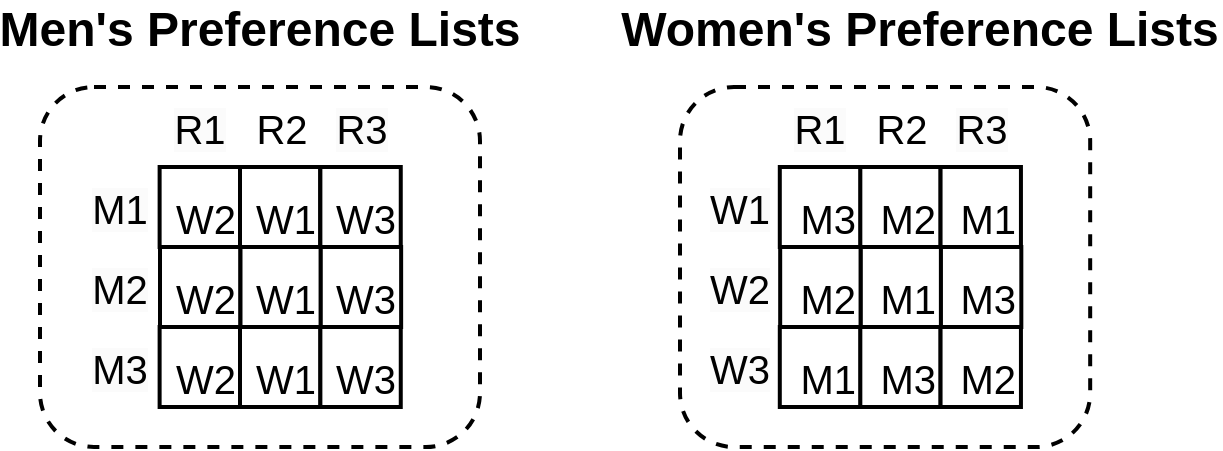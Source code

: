 <mxfile version="24.8.0">
  <diagram name="Page-1" id="_Xtgn8dksV_F6CjzObz-">
    <mxGraphModel dx="1006" dy="1134" grid="1" gridSize="10" guides="1" tooltips="1" connect="1" arrows="1" fold="1" page="1" pageScale="1" pageWidth="850" pageHeight="1100" math="0" shadow="0">
      <root>
        <mxCell id="0" />
        <mxCell id="1" parent="0" />
        <mxCell id="jQ7TI-WMtBUotOLAXc1w-1" value="" style="rounded=1;whiteSpace=wrap;html=1;strokeWidth=2;dashed=1;" vertex="1" parent="1">
          <mxGeometry x="360" y="178.5" width="220" height="180" as="geometry" />
        </mxCell>
        <mxCell id="jQ7TI-WMtBUotOLAXc1w-2" value="" style="rounded=1;whiteSpace=wrap;html=1;strokeWidth=2;dashed=1;strokeColor=#000000;" vertex="1" parent="1">
          <mxGeometry x="680" y="178.5" width="205.09" height="180" as="geometry" />
        </mxCell>
        <mxCell id="jQ7TI-WMtBUotOLAXc1w-3" value="W1" style="rounded=0;whiteSpace=wrap;html=1;fontSize=20;align=right;verticalAlign=bottom;strokeWidth=2;" vertex="1" parent="1">
          <mxGeometry x="460.0" y="218.5" width="40.09" height="40" as="geometry" />
        </mxCell>
        <mxCell id="jQ7TI-WMtBUotOLAXc1w-4" value="W3" style="rounded=0;whiteSpace=wrap;html=1;fontSize=20;align=right;verticalAlign=bottom;strokeWidth=2;" vertex="1" parent="1">
          <mxGeometry x="500.19" y="218.5" width="40.19" height="40" as="geometry" />
        </mxCell>
        <mxCell id="jQ7TI-WMtBUotOLAXc1w-5" value="W1" style="rounded=0;whiteSpace=wrap;html=1;fontSize=20;align=right;verticalAlign=bottom;strokeWidth=2;" vertex="1" parent="1">
          <mxGeometry x="460.19" y="258.5" width="40.19" height="40" as="geometry" />
        </mxCell>
        <mxCell id="jQ7TI-WMtBUotOLAXc1w-6" value="W3" style="rounded=0;whiteSpace=wrap;html=1;fontSize=20;align=right;verticalAlign=bottom;strokeWidth=2;" vertex="1" parent="1">
          <mxGeometry x="500.38" y="258.5" width="40.19" height="40" as="geometry" />
        </mxCell>
        <mxCell id="jQ7TI-WMtBUotOLAXc1w-7" value="W1" style="rounded=0;whiteSpace=wrap;html=1;fontSize=20;align=right;verticalAlign=bottom;strokeWidth=2;" vertex="1" parent="1">
          <mxGeometry x="460" y="298.5" width="40.19" height="40" as="geometry" />
        </mxCell>
        <mxCell id="jQ7TI-WMtBUotOLAXc1w-8" value="W3" style="rounded=0;whiteSpace=wrap;html=1;fontSize=20;align=right;verticalAlign=bottom;strokeWidth=2;" vertex="1" parent="1">
          <mxGeometry x="500.19" y="298.5" width="40.19" height="40" as="geometry" />
        </mxCell>
        <mxCell id="jQ7TI-WMtBUotOLAXc1w-9" value="W2" style="rounded=0;whiteSpace=wrap;html=1;strokeWidth=2;fontSize=20;align=right;verticalAlign=bottom;" vertex="1" parent="1">
          <mxGeometry x="419.81" y="298.5" width="40.19" height="40" as="geometry" />
        </mxCell>
        <mxCell id="jQ7TI-WMtBUotOLAXc1w-10" value="&lt;span style=&quot;font-size: 24px; text-wrap: nowrap;&quot;&gt;&lt;span style=&quot;font-size: 24px;&quot;&gt;Men&#39;s Preference Lists&lt;/span&gt;&lt;/span&gt;" style="text;whiteSpace=wrap;html=1;align=center;strokeColor=none;verticalAlign=middle;strokeWidth=0;fontSize=24;fontStyle=1" vertex="1" parent="1">
          <mxGeometry x="369.96" y="140" width="200.09" height="20" as="geometry" />
        </mxCell>
        <mxCell id="jQ7TI-WMtBUotOLAXc1w-11" value="&lt;span style=&quot;color: rgb(0, 0, 0); font-family: Helvetica; font-size: 20px; font-style: normal; font-variant-ligatures: normal; font-variant-caps: normal; font-weight: 400; letter-spacing: normal; orphans: 2; text-indent: 0px; text-transform: none; widows: 2; word-spacing: 0px; -webkit-text-stroke-width: 0px; white-space: normal; background-color: rgb(251, 251, 251); text-decoration-thickness: initial; text-decoration-style: initial; text-decoration-color: initial; float: none; display: inline !important;&quot;&gt;M1&lt;/span&gt;" style="text;whiteSpace=wrap;html=1;align=center;verticalAlign=middle;fontSize=20;" vertex="1" parent="1">
          <mxGeometry x="380.0" y="218.5" width="40" height="40" as="geometry" />
        </mxCell>
        <mxCell id="jQ7TI-WMtBUotOLAXc1w-12" value="&lt;span style=&quot;color: rgb(0, 0, 0); font-family: Helvetica; font-size: 20px; font-style: normal; font-variant-ligatures: normal; font-variant-caps: normal; font-weight: 400; letter-spacing: normal; orphans: 2; text-indent: 0px; text-transform: none; widows: 2; word-spacing: 0px; -webkit-text-stroke-width: 0px; white-space: normal; background-color: rgb(251, 251, 251); text-decoration-thickness: initial; text-decoration-style: initial; text-decoration-color: initial; float: none; display: inline !important;&quot;&gt;M2&lt;/span&gt;" style="text;whiteSpace=wrap;html=1;align=center;verticalAlign=middle;fontSize=20;" vertex="1" parent="1">
          <mxGeometry x="380.0" y="258.5" width="40" height="40" as="geometry" />
        </mxCell>
        <mxCell id="jQ7TI-WMtBUotOLAXc1w-13" value="&lt;span style=&quot;color: rgb(0, 0, 0); font-family: Helvetica; font-size: 20px; font-style: normal; font-variant-ligatures: normal; font-variant-caps: normal; font-weight: 400; letter-spacing: normal; orphans: 2; text-indent: 0px; text-transform: none; widows: 2; word-spacing: 0px; -webkit-text-stroke-width: 0px; white-space: normal; background-color: rgb(251, 251, 251); text-decoration-thickness: initial; text-decoration-style: initial; text-decoration-color: initial; float: none; display: inline !important;&quot;&gt;M3&lt;/span&gt;" style="text;whiteSpace=wrap;html=1;align=center;verticalAlign=middle;fontSize=20;" vertex="1" parent="1">
          <mxGeometry x="380.0" y="298.5" width="40" height="40" as="geometry" />
        </mxCell>
        <mxCell id="jQ7TI-WMtBUotOLAXc1w-14" value="&lt;span style=&quot;color: rgb(0, 0, 0); font-family: Helvetica; font-size: 20px; font-style: normal; font-variant-ligatures: normal; font-variant-caps: normal; font-weight: 400; letter-spacing: normal; orphans: 2; text-indent: 0px; text-transform: none; widows: 2; word-spacing: 0px; -webkit-text-stroke-width: 0px; white-space: normal; background-color: rgb(251, 251, 251); text-decoration-thickness: initial; text-decoration-style: initial; text-decoration-color: initial; float: none; display: inline !important;&quot;&gt;R1&lt;/span&gt;" style="text;whiteSpace=wrap;html=1;align=center;verticalAlign=middle;fontSize=20;" vertex="1" parent="1">
          <mxGeometry x="420.19" y="178.5" width="40" height="40" as="geometry" />
        </mxCell>
        <mxCell id="jQ7TI-WMtBUotOLAXc1w-15" value="R2" style="text;whiteSpace=wrap;html=1;align=center;verticalAlign=middle;fontSize=20;" vertex="1" parent="1">
          <mxGeometry x="460.76" y="178.5" width="40" height="40" as="geometry" />
        </mxCell>
        <mxCell id="jQ7TI-WMtBUotOLAXc1w-16" value="&lt;span style=&quot;color: rgb(0, 0, 0); font-family: Helvetica; font-size: 20px; font-style: normal; font-variant-ligatures: normal; font-variant-caps: normal; font-weight: 400; letter-spacing: normal; orphans: 2; text-indent: 0px; text-transform: none; widows: 2; word-spacing: 0px; -webkit-text-stroke-width: 0px; white-space: normal; background-color: rgb(251, 251, 251); text-decoration-thickness: initial; text-decoration-style: initial; text-decoration-color: initial; float: none; display: inline !important;&quot;&gt;R3&lt;/span&gt;" style="text;whiteSpace=wrap;html=1;align=center;verticalAlign=middle;fontSize=20;" vertex="1" parent="1">
          <mxGeometry x="500.57" y="178.5" width="40" height="40" as="geometry" />
        </mxCell>
        <mxCell id="jQ7TI-WMtBUotOLAXc1w-17" value="W2" style="rounded=0;whiteSpace=wrap;html=1;strokeWidth=2;fontSize=20;align=right;verticalAlign=bottom;" vertex="1" parent="1">
          <mxGeometry x="420.0" y="258.5" width="40.09" height="40" as="geometry" />
        </mxCell>
        <mxCell id="jQ7TI-WMtBUotOLAXc1w-18" value="&lt;span style=&quot;font-size: 20px;&quot;&gt;W2&lt;/span&gt;" style="rounded=0;whiteSpace=wrap;html=1;strokeWidth=2;fontSize=20;strokeColor=default;align=right;verticalAlign=bottom;fontFamily=Helvetica;fontColor=default;fillColor=default;fontStyle=0" vertex="1" parent="1">
          <mxGeometry x="419.81" y="218.5" width="40.19" height="40" as="geometry" />
        </mxCell>
        <mxCell id="jQ7TI-WMtBUotOLAXc1w-19" value="M2" style="rounded=0;whiteSpace=wrap;html=1;fontSize=20;align=right;verticalAlign=bottom;strokeWidth=2;" vertex="1" parent="1">
          <mxGeometry x="770.09" y="218.5" width="40.19" height="40" as="geometry" />
        </mxCell>
        <mxCell id="jQ7TI-WMtBUotOLAXc1w-20" value="M1" style="rounded=0;whiteSpace=wrap;html=1;fontSize=20;align=right;verticalAlign=bottom;strokeWidth=2;" vertex="1" parent="1">
          <mxGeometry x="810.28" y="218.5" width="40.19" height="40" as="geometry" />
        </mxCell>
        <mxCell id="jQ7TI-WMtBUotOLAXc1w-21" value="M1" style="rounded=0;whiteSpace=wrap;html=1;fontSize=20;align=right;verticalAlign=bottom;strokeWidth=2;" vertex="1" parent="1">
          <mxGeometry x="770.28" y="258.5" width="40.19" height="40" as="geometry" />
        </mxCell>
        <mxCell id="jQ7TI-WMtBUotOLAXc1w-22" value="M3" style="rounded=0;whiteSpace=wrap;html=1;fontSize=20;align=right;verticalAlign=bottom;strokeWidth=2;" vertex="1" parent="1">
          <mxGeometry x="810.47" y="258.5" width="40.19" height="40" as="geometry" />
        </mxCell>
        <mxCell id="jQ7TI-WMtBUotOLAXc1w-23" value="M3" style="rounded=0;whiteSpace=wrap;html=1;fontSize=20;align=right;verticalAlign=bottom;strokeWidth=2;" vertex="1" parent="1">
          <mxGeometry x="770.09" y="298.5" width="40.19" height="40" as="geometry" />
        </mxCell>
        <mxCell id="jQ7TI-WMtBUotOLAXc1w-24" value="M2" style="rounded=0;whiteSpace=wrap;html=1;fontSize=20;align=right;verticalAlign=bottom;strokeWidth=2;" vertex="1" parent="1">
          <mxGeometry x="810.28" y="298.5" width="40.19" height="40" as="geometry" />
        </mxCell>
        <mxCell id="jQ7TI-WMtBUotOLAXc1w-25" value="M1" style="rounded=0;whiteSpace=wrap;html=1;strokeWidth=2;fontSize=20;align=right;verticalAlign=bottom;" vertex="1" parent="1">
          <mxGeometry x="729.9" y="298.5" width="40.19" height="40" as="geometry" />
        </mxCell>
        <mxCell id="jQ7TI-WMtBUotOLAXc1w-26" value="M3" style="rounded=0;whiteSpace=wrap;html=1;strokeWidth=2;fontSize=20;align=right;verticalAlign=bottom;" vertex="1" parent="1">
          <mxGeometry x="729.9" y="218.5" width="40.19" height="40" as="geometry" />
        </mxCell>
        <mxCell id="jQ7TI-WMtBUotOLAXc1w-28" value="&lt;span style=&quot;color: rgb(0, 0, 0); font-family: Helvetica; font-size: 20px; font-style: normal; font-variant-ligatures: normal; font-variant-caps: normal; font-weight: 400; letter-spacing: normal; orphans: 2; text-indent: 0px; text-transform: none; widows: 2; word-spacing: 0px; -webkit-text-stroke-width: 0px; white-space: normal; background-color: rgb(251, 251, 251); text-decoration-thickness: initial; text-decoration-style: initial; text-decoration-color: initial; float: none; display: inline !important;&quot;&gt;W1&lt;/span&gt;" style="text;whiteSpace=wrap;html=1;align=center;verticalAlign=middle;fontSize=20;" vertex="1" parent="1">
          <mxGeometry x="690.09" y="218.5" width="40" height="40" as="geometry" />
        </mxCell>
        <mxCell id="jQ7TI-WMtBUotOLAXc1w-29" value="&lt;span style=&quot;color: rgb(0, 0, 0); font-family: Helvetica; font-size: 20px; font-style: normal; font-variant-ligatures: normal; font-variant-caps: normal; font-weight: 400; letter-spacing: normal; orphans: 2; text-indent: 0px; text-transform: none; widows: 2; word-spacing: 0px; -webkit-text-stroke-width: 0px; white-space: normal; background-color: rgb(251, 251, 251); text-decoration-thickness: initial; text-decoration-style: initial; text-decoration-color: initial; float: none; display: inline !important;&quot;&gt;W2&lt;/span&gt;" style="text;whiteSpace=wrap;html=1;align=center;verticalAlign=middle;fontSize=20;" vertex="1" parent="1">
          <mxGeometry x="690.09" y="258.5" width="40" height="40" as="geometry" />
        </mxCell>
        <mxCell id="jQ7TI-WMtBUotOLAXc1w-30" value="&lt;span style=&quot;color: rgb(0, 0, 0); font-family: Helvetica; font-size: 20px; font-style: normal; font-variant-ligatures: normal; font-variant-caps: normal; font-weight: 400; letter-spacing: normal; orphans: 2; text-indent: 0px; text-transform: none; widows: 2; word-spacing: 0px; -webkit-text-stroke-width: 0px; white-space: normal; background-color: rgb(251, 251, 251); text-decoration-thickness: initial; text-decoration-style: initial; text-decoration-color: initial; float: none; display: inline !important;&quot;&gt;W3&lt;/span&gt;" style="text;whiteSpace=wrap;html=1;align=center;verticalAlign=middle;fontSize=20;" vertex="1" parent="1">
          <mxGeometry x="690.09" y="298.5" width="40" height="40" as="geometry" />
        </mxCell>
        <mxCell id="jQ7TI-WMtBUotOLAXc1w-31" value="&lt;span style=&quot;color: rgb(0, 0, 0); font-family: Helvetica; font-size: 20px; font-style: normal; font-variant-ligatures: normal; font-variant-caps: normal; font-weight: 400; letter-spacing: normal; orphans: 2; text-indent: 0px; text-transform: none; widows: 2; word-spacing: 0px; -webkit-text-stroke-width: 0px; white-space: normal; background-color: rgb(251, 251, 251); text-decoration-thickness: initial; text-decoration-style: initial; text-decoration-color: initial; float: none; display: inline !important;&quot;&gt;R1&lt;/span&gt;" style="text;whiteSpace=wrap;html=1;align=center;verticalAlign=middle;fontSize=20;" vertex="1" parent="1">
          <mxGeometry x="730.28" y="178.5" width="40" height="40" as="geometry" />
        </mxCell>
        <mxCell id="jQ7TI-WMtBUotOLAXc1w-32" value="R2" style="text;whiteSpace=wrap;html=1;align=center;verticalAlign=middle;fontSize=20;" vertex="1" parent="1">
          <mxGeometry x="770.85" y="178.5" width="40" height="40" as="geometry" />
        </mxCell>
        <mxCell id="jQ7TI-WMtBUotOLAXc1w-33" value="&lt;span style=&quot;color: rgb(0, 0, 0); font-family: Helvetica; font-size: 20px; font-style: normal; font-variant-ligatures: normal; font-variant-caps: normal; font-weight: 400; letter-spacing: normal; orphans: 2; text-indent: 0px; text-transform: none; widows: 2; word-spacing: 0px; -webkit-text-stroke-width: 0px; white-space: normal; background-color: rgb(251, 251, 251); text-decoration-thickness: initial; text-decoration-style: initial; text-decoration-color: initial; float: none; display: inline !important;&quot;&gt;R3&lt;/span&gt;" style="text;whiteSpace=wrap;html=1;align=center;verticalAlign=middle;fontSize=20;" vertex="1" parent="1">
          <mxGeometry x="810.66" y="178.5" width="40" height="40" as="geometry" />
        </mxCell>
        <mxCell id="jQ7TI-WMtBUotOLAXc1w-34" value="&lt;span style=&quot;font-size: 20px;&quot;&gt;M2&lt;/span&gt;" style="rounded=0;whiteSpace=wrap;html=1;strokeWidth=2;fontSize=20;strokeColor=default;align=right;verticalAlign=bottom;fontFamily=Helvetica;fontColor=default;fillColor=default;fontStyle=0" vertex="1" parent="1">
          <mxGeometry x="730.09" y="258.5" width="40.19" height="40" as="geometry" />
        </mxCell>
        <mxCell id="jQ7TI-WMtBUotOLAXc1w-49" value="&lt;span style=&quot;font-size: 24px; text-wrap: nowrap;&quot;&gt;&lt;span style=&quot;font-size: 24px;&quot;&gt;Women&#39;s Preference Lists&lt;/span&gt;&lt;/span&gt;" style="text;whiteSpace=wrap;html=1;align=center;strokeColor=none;verticalAlign=middle;strokeWidth=0;fontSize=24;fontStyle=1" vertex="1" parent="1">
          <mxGeometry x="700" y="140" width="200.09" height="20" as="geometry" />
        </mxCell>
      </root>
    </mxGraphModel>
  </diagram>
</mxfile>
